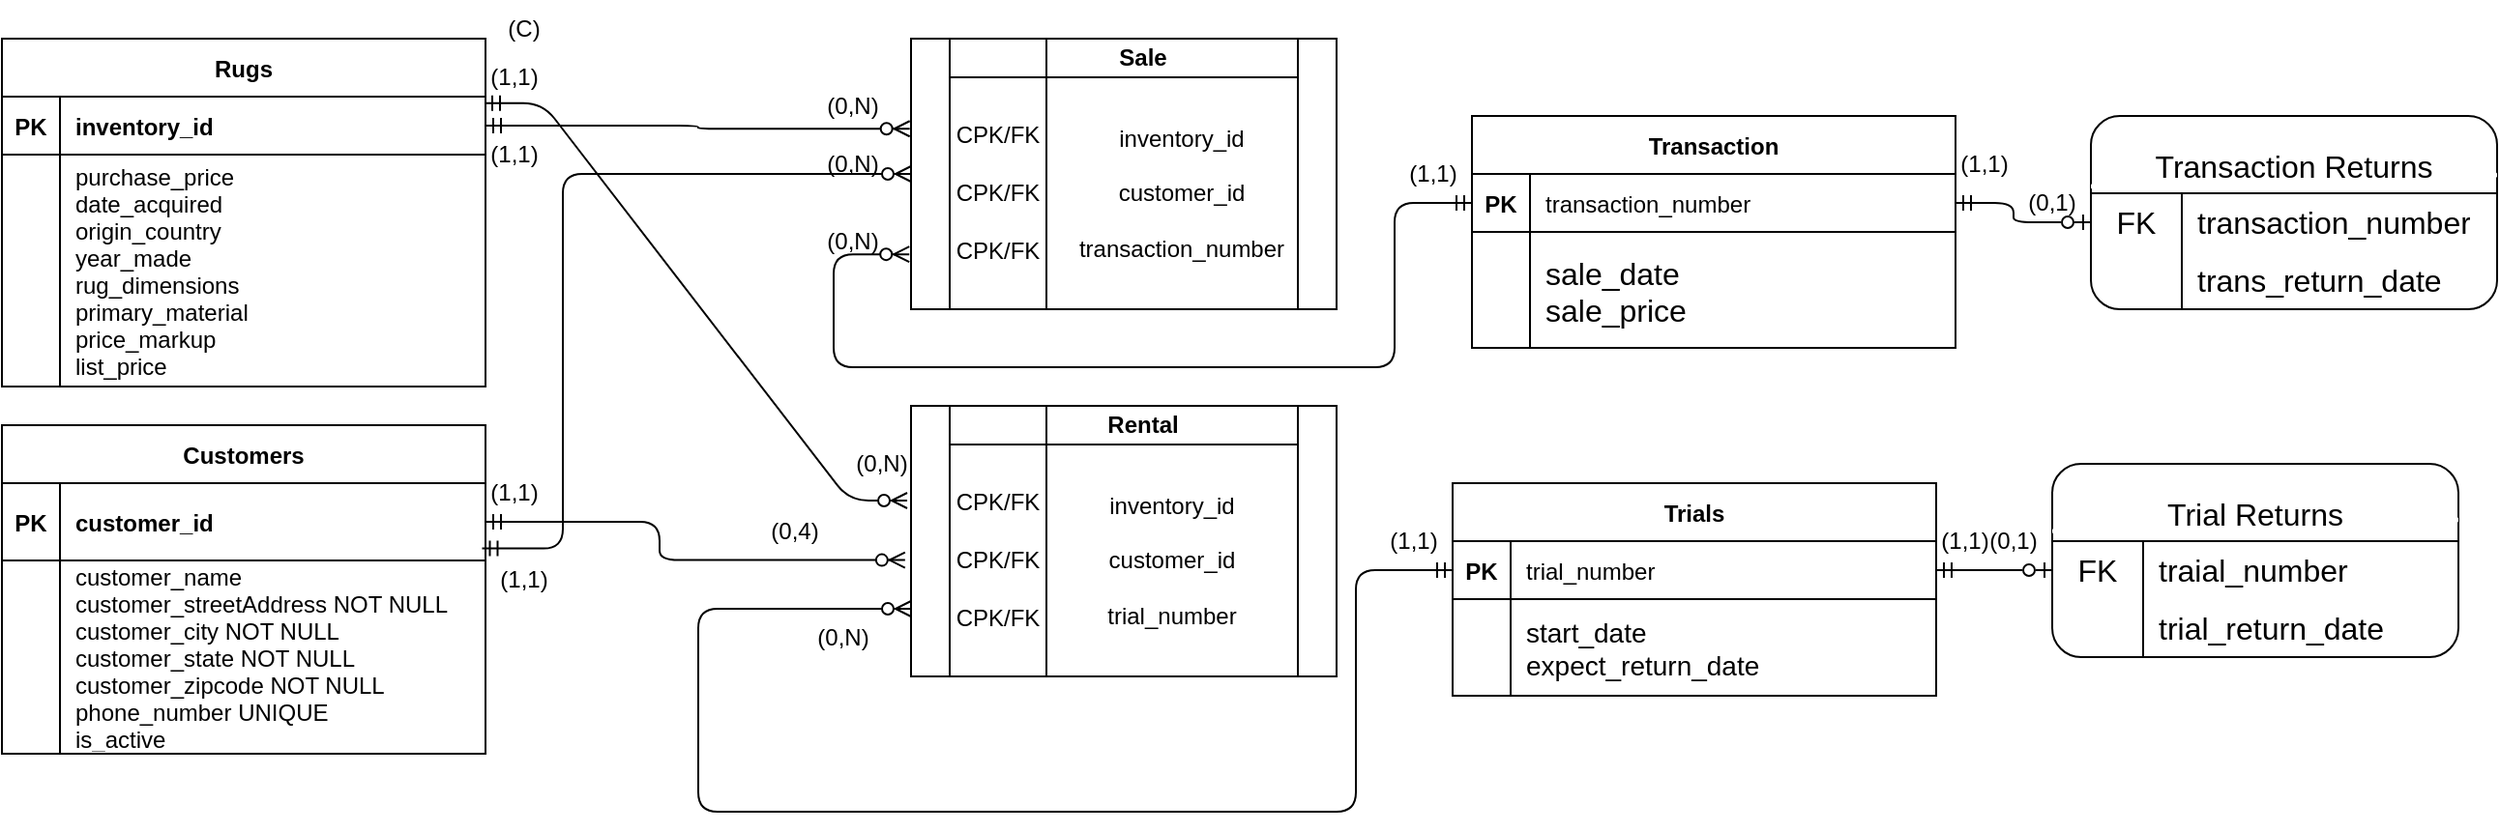 <mxfile version="21.7.5" type="github">
  <diagram id="R2lEEEUBdFMjLlhIrx00" name="Page-1">
    <mxGraphModel dx="1798" dy="968" grid="1" gridSize="10" guides="1" tooltips="1" connect="1" arrows="1" fold="1" page="1" pageScale="1" pageWidth="850" pageHeight="1100" math="0" shadow="0" extFonts="Permanent Marker^https://fonts.googleapis.com/css?family=Permanent+Marker">
      <root>
        <mxCell id="0" />
        <mxCell id="1" parent="0" />
        <mxCell id="C-vyLk0tnHw3VtMMgP7b-1" value="" style="edgeStyle=entityRelationEdgeStyle;endArrow=ERzeroToMany;startArrow=ERmandOne;endFill=1;startFill=0;entryX=-0.009;entryY=0.35;entryDx=0;entryDy=0;entryPerimeter=0;exitX=0.998;exitY=0.111;exitDx=0;exitDy=0;exitPerimeter=0;" parent="1" source="C-vyLk0tnHw3VtMMgP7b-24" target="LShmClLfT84cLfDmFWbB-32" edge="1">
          <mxGeometry width="100" height="100" relative="1" as="geometry">
            <mxPoint x="290" y="56" as="sourcePoint" />
            <mxPoint x="384" y="80" as="targetPoint" />
            <Array as="points">
              <mxPoint x="330" y="50" />
              <mxPoint x="310" y="130" />
              <mxPoint x="319" y="350" />
              <mxPoint x="360" y="280" />
              <mxPoint x="340" y="310" />
            </Array>
          </mxGeometry>
        </mxCell>
        <mxCell id="C-vyLk0tnHw3VtMMgP7b-2" value="Customers" style="shape=table;startSize=30;container=1;collapsible=1;childLayout=tableLayout;fixedRows=1;rowLines=0;fontStyle=1;align=center;resizeLast=1;" parent="1" vertex="1">
          <mxGeometry x="40" y="220" width="250" height="170" as="geometry" />
        </mxCell>
        <mxCell id="C-vyLk0tnHw3VtMMgP7b-3" value="" style="shape=partialRectangle;collapsible=0;dropTarget=0;pointerEvents=0;fillColor=none;points=[[0,0.5],[1,0.5]];portConstraint=eastwest;top=0;left=0;right=0;bottom=1;" parent="C-vyLk0tnHw3VtMMgP7b-2" vertex="1">
          <mxGeometry y="30" width="250" height="40" as="geometry" />
        </mxCell>
        <mxCell id="C-vyLk0tnHw3VtMMgP7b-4" value="PK" style="shape=partialRectangle;overflow=hidden;connectable=0;fillColor=none;top=0;left=0;bottom=0;right=0;fontStyle=1;" parent="C-vyLk0tnHw3VtMMgP7b-3" vertex="1">
          <mxGeometry width="30" height="40" as="geometry">
            <mxRectangle width="30" height="40" as="alternateBounds" />
          </mxGeometry>
        </mxCell>
        <mxCell id="C-vyLk0tnHw3VtMMgP7b-5" value="customer_id" style="shape=partialRectangle;overflow=hidden;connectable=0;fillColor=none;top=0;left=0;bottom=0;right=0;align=left;spacingLeft=6;fontStyle=1;" parent="C-vyLk0tnHw3VtMMgP7b-3" vertex="1">
          <mxGeometry x="30" width="220" height="40" as="geometry">
            <mxRectangle width="220" height="40" as="alternateBounds" />
          </mxGeometry>
        </mxCell>
        <mxCell id="C-vyLk0tnHw3VtMMgP7b-6" value="" style="shape=partialRectangle;collapsible=0;dropTarget=0;pointerEvents=0;fillColor=none;points=[[0,0.5],[1,0.5]];portConstraint=eastwest;top=0;left=0;right=0;bottom=0;" parent="C-vyLk0tnHw3VtMMgP7b-2" vertex="1">
          <mxGeometry y="70" width="250" height="100" as="geometry" />
        </mxCell>
        <mxCell id="C-vyLk0tnHw3VtMMgP7b-7" value="" style="shape=partialRectangle;overflow=hidden;connectable=0;fillColor=none;top=0;left=0;bottom=0;right=0;" parent="C-vyLk0tnHw3VtMMgP7b-6" vertex="1">
          <mxGeometry width="30" height="100" as="geometry">
            <mxRectangle width="30" height="100" as="alternateBounds" />
          </mxGeometry>
        </mxCell>
        <mxCell id="C-vyLk0tnHw3VtMMgP7b-8" value="customer_name &#xa;customer_streetAddress NOT NULL&#xa;customer_city NOT NULL&#xa;customer_state NOT NULL&#xa;customer_zipcode NOT NULL&#xa;phone_number UNIQUE&#xa;is_active" style="shape=partialRectangle;overflow=hidden;connectable=0;fillColor=none;top=0;left=0;bottom=0;right=0;align=left;spacingLeft=6;strokeColor=#FF3333;" parent="C-vyLk0tnHw3VtMMgP7b-6" vertex="1">
          <mxGeometry x="30" width="220" height="100" as="geometry">
            <mxRectangle width="220" height="100" as="alternateBounds" />
          </mxGeometry>
        </mxCell>
        <mxCell id="C-vyLk0tnHw3VtMMgP7b-13" value="Transaction" style="shape=table;startSize=30;container=1;collapsible=1;childLayout=tableLayout;fixedRows=1;rowLines=0;fontStyle=1;align=center;resizeLast=1;" parent="1" vertex="1">
          <mxGeometry x="800" y="60" width="250" height="120" as="geometry" />
        </mxCell>
        <mxCell id="C-vyLk0tnHw3VtMMgP7b-14" value="" style="shape=partialRectangle;collapsible=0;dropTarget=0;pointerEvents=0;fillColor=none;points=[[0,0.5],[1,0.5]];portConstraint=eastwest;top=0;left=0;right=0;bottom=1;" parent="C-vyLk0tnHw3VtMMgP7b-13" vertex="1">
          <mxGeometry y="30" width="250" height="30" as="geometry" />
        </mxCell>
        <mxCell id="C-vyLk0tnHw3VtMMgP7b-15" value="PK" style="shape=partialRectangle;overflow=hidden;connectable=0;fillColor=none;top=0;left=0;bottom=0;right=0;fontStyle=1;" parent="C-vyLk0tnHw3VtMMgP7b-14" vertex="1">
          <mxGeometry width="30" height="30" as="geometry">
            <mxRectangle width="30" height="30" as="alternateBounds" />
          </mxGeometry>
        </mxCell>
        <mxCell id="C-vyLk0tnHw3VtMMgP7b-16" value="transaction_number" style="shape=partialRectangle;overflow=hidden;connectable=0;fillColor=none;top=0;left=0;bottom=0;right=0;align=left;spacingLeft=6;fontStyle=0;" parent="C-vyLk0tnHw3VtMMgP7b-14" vertex="1">
          <mxGeometry x="30" width="220" height="30" as="geometry">
            <mxRectangle width="220" height="30" as="alternateBounds" />
          </mxGeometry>
        </mxCell>
        <mxCell id="C-vyLk0tnHw3VtMMgP7b-17" value="" style="shape=partialRectangle;collapsible=0;dropTarget=0;pointerEvents=0;fillColor=none;points=[[0,0.5],[1,0.5]];portConstraint=eastwest;top=0;left=0;right=0;bottom=0;" parent="C-vyLk0tnHw3VtMMgP7b-13" vertex="1">
          <mxGeometry y="60" width="250" height="60" as="geometry" />
        </mxCell>
        <mxCell id="C-vyLk0tnHw3VtMMgP7b-18" value="" style="shape=partialRectangle;overflow=hidden;connectable=0;fillColor=none;top=0;left=0;bottom=0;right=0;" parent="C-vyLk0tnHw3VtMMgP7b-17" vertex="1">
          <mxGeometry width="30" height="60" as="geometry">
            <mxRectangle width="30" height="60" as="alternateBounds" />
          </mxGeometry>
        </mxCell>
        <mxCell id="C-vyLk0tnHw3VtMMgP7b-19" value="sale_date&#xa;sale_price" style="shape=partialRectangle;overflow=hidden;connectable=0;fillColor=none;top=0;left=0;bottom=0;right=0;align=left;spacingLeft=6;fontSize=16;" parent="C-vyLk0tnHw3VtMMgP7b-17" vertex="1">
          <mxGeometry x="30" width="220" height="60" as="geometry">
            <mxRectangle width="220" height="60" as="alternateBounds" />
          </mxGeometry>
        </mxCell>
        <mxCell id="C-vyLk0tnHw3VtMMgP7b-23" value="Rugs" style="shape=table;startSize=30;container=1;collapsible=1;childLayout=tableLayout;fixedRows=1;rowLines=0;fontStyle=1;align=center;resizeLast=1;" parent="1" vertex="1">
          <mxGeometry x="40" y="20" width="250" height="180" as="geometry">
            <mxRectangle x="120" y="120" width="100" height="30" as="alternateBounds" />
          </mxGeometry>
        </mxCell>
        <mxCell id="C-vyLk0tnHw3VtMMgP7b-24" value="" style="shape=partialRectangle;collapsible=0;dropTarget=0;pointerEvents=0;fillColor=none;points=[[0,0.5],[1,0.5]];portConstraint=eastwest;top=0;left=0;right=0;bottom=1;" parent="C-vyLk0tnHw3VtMMgP7b-23" vertex="1">
          <mxGeometry y="30" width="250" height="30" as="geometry" />
        </mxCell>
        <mxCell id="C-vyLk0tnHw3VtMMgP7b-25" value="PK" style="shape=partialRectangle;overflow=hidden;connectable=0;fillColor=none;top=0;left=0;bottom=0;right=0;fontStyle=1;" parent="C-vyLk0tnHw3VtMMgP7b-24" vertex="1">
          <mxGeometry width="30" height="30" as="geometry">
            <mxRectangle width="30" height="30" as="alternateBounds" />
          </mxGeometry>
        </mxCell>
        <mxCell id="C-vyLk0tnHw3VtMMgP7b-26" value="inventory_id" style="shape=partialRectangle;overflow=hidden;connectable=0;fillColor=none;top=0;left=0;bottom=0;right=0;align=left;spacingLeft=6;fontStyle=1;" parent="C-vyLk0tnHw3VtMMgP7b-24" vertex="1">
          <mxGeometry x="30" width="220" height="30" as="geometry">
            <mxRectangle width="220" height="30" as="alternateBounds" />
          </mxGeometry>
        </mxCell>
        <mxCell id="C-vyLk0tnHw3VtMMgP7b-27" value="" style="shape=partialRectangle;collapsible=0;dropTarget=0;pointerEvents=0;fillColor=none;points=[[0,0.5],[1,0.5]];portConstraint=eastwest;top=0;left=0;right=0;bottom=0;" parent="C-vyLk0tnHw3VtMMgP7b-23" vertex="1">
          <mxGeometry y="60" width="250" height="120" as="geometry" />
        </mxCell>
        <mxCell id="C-vyLk0tnHw3VtMMgP7b-28" value="" style="shape=partialRectangle;overflow=hidden;connectable=0;fillColor=none;top=0;left=0;bottom=0;right=0;" parent="C-vyLk0tnHw3VtMMgP7b-27" vertex="1">
          <mxGeometry width="30" height="120" as="geometry">
            <mxRectangle width="30" height="120" as="alternateBounds" />
          </mxGeometry>
        </mxCell>
        <mxCell id="C-vyLk0tnHw3VtMMgP7b-29" value="purchase_price&#xa;date_acquired&#xa;origin_country&#xa;year_made&#xa;rug_dimensions&#xa;primary_material&#xa;price_markup&#xa;list_price" style="shape=partialRectangle;overflow=hidden;connectable=0;fillColor=none;top=0;left=0;bottom=0;right=0;align=left;spacingLeft=6;" parent="C-vyLk0tnHw3VtMMgP7b-27" vertex="1">
          <mxGeometry x="30" width="220" height="120" as="geometry">
            <mxRectangle width="220" height="120" as="alternateBounds" />
          </mxGeometry>
        </mxCell>
        <mxCell id="LShmClLfT84cLfDmFWbB-31" value="" style="group" vertex="1" connectable="0" parent="1">
          <mxGeometry x="510" y="210" width="220" height="140" as="geometry" />
        </mxCell>
        <mxCell id="LShmClLfT84cLfDmFWbB-32" value="" style="shape=process;whiteSpace=wrap;html=1;backgroundOutline=1;fillStyle=solid;" vertex="1" parent="LShmClLfT84cLfDmFWbB-31">
          <mxGeometry width="220" height="140" as="geometry" />
        </mxCell>
        <mxCell id="LShmClLfT84cLfDmFWbB-33" value="" style="shape=internalStorage;whiteSpace=wrap;html=1;backgroundOutline=1;container=1;dx=50;dy=20;" vertex="1" parent="LShmClLfT84cLfDmFWbB-31">
          <mxGeometry x="20" width="180" height="140" as="geometry" />
        </mxCell>
        <mxCell id="LShmClLfT84cLfDmFWbB-34" value="&lt;b&gt;Rental&lt;/b&gt;" style="text;html=1;strokeColor=none;fillColor=none;align=center;verticalAlign=middle;whiteSpace=wrap;rounded=0;" vertex="1" parent="LShmClLfT84cLfDmFWbB-33">
          <mxGeometry x="20" width="160" height="20" as="geometry" />
        </mxCell>
        <mxCell id="LShmClLfT84cLfDmFWbB-36" value="CPK/FK" style="text;html=1;strokeColor=none;fillColor=none;align=center;verticalAlign=middle;whiteSpace=wrap;rounded=0;" vertex="1" parent="LShmClLfT84cLfDmFWbB-33">
          <mxGeometry y="65" width="50" height="30" as="geometry" />
        </mxCell>
        <mxCell id="LShmClLfT84cLfDmFWbB-37" value="CPK/FK" style="text;html=1;strokeColor=none;fillColor=none;align=center;verticalAlign=middle;whiteSpace=wrap;rounded=0;" vertex="1" parent="LShmClLfT84cLfDmFWbB-33">
          <mxGeometry y="95" width="50" height="30" as="geometry" />
        </mxCell>
        <mxCell id="LShmClLfT84cLfDmFWbB-38" value="CPK/FK" style="text;html=1;strokeColor=none;fillColor=none;align=center;verticalAlign=middle;whiteSpace=wrap;rounded=0;" vertex="1" parent="LShmClLfT84cLfDmFWbB-33">
          <mxGeometry y="35" width="50" height="30" as="geometry" />
        </mxCell>
        <mxCell id="LShmClLfT84cLfDmFWbB-35" value="inventory_id&lt;br&gt;&lt;br&gt;customer_id&lt;br&gt;&lt;br&gt;trial_number" style="text;html=1;strokeColor=none;fillColor=none;align=center;verticalAlign=middle;whiteSpace=wrap;rounded=0;" vertex="1" parent="LShmClLfT84cLfDmFWbB-31">
          <mxGeometry x="70" y="20" width="130" height="120" as="geometry" />
        </mxCell>
        <mxCell id="LShmClLfT84cLfDmFWbB-39" value="" style="edgeStyle=orthogonalEdgeStyle;endArrow=ERzeroToMany;startArrow=ERmandOne;endFill=1;startFill=0;entryX=-0.014;entryY=0.57;entryDx=0;entryDy=0;exitX=1;exitY=0.5;exitDx=0;exitDy=0;entryPerimeter=0;" edge="1" parent="1" source="C-vyLk0tnHw3VtMMgP7b-3" target="LShmClLfT84cLfDmFWbB-32">
          <mxGeometry width="100" height="100" relative="1" as="geometry">
            <mxPoint x="640" y="100" as="sourcePoint" />
            <mxPoint x="749" y="341" as="targetPoint" />
            <Array as="points">
              <mxPoint x="380" y="270" />
              <mxPoint x="380" y="290" />
            </Array>
          </mxGeometry>
        </mxCell>
        <mxCell id="LShmClLfT84cLfDmFWbB-44" value="Trials" style="shape=table;startSize=30;container=1;collapsible=1;childLayout=tableLayout;fixedRows=1;rowLines=0;fontStyle=1;align=center;resizeLast=1;" vertex="1" parent="1">
          <mxGeometry x="790" y="250" width="250" height="110" as="geometry" />
        </mxCell>
        <mxCell id="LShmClLfT84cLfDmFWbB-45" value="" style="shape=partialRectangle;collapsible=0;dropTarget=0;pointerEvents=0;fillColor=none;points=[[0,0.5],[1,0.5]];portConstraint=eastwest;top=0;left=0;right=0;bottom=1;" vertex="1" parent="LShmClLfT84cLfDmFWbB-44">
          <mxGeometry y="30" width="250" height="30" as="geometry" />
        </mxCell>
        <mxCell id="LShmClLfT84cLfDmFWbB-46" value="PK" style="shape=partialRectangle;overflow=hidden;connectable=0;fillColor=none;top=0;left=0;bottom=0;right=0;fontStyle=1;" vertex="1" parent="LShmClLfT84cLfDmFWbB-45">
          <mxGeometry width="30" height="30" as="geometry">
            <mxRectangle width="30" height="30" as="alternateBounds" />
          </mxGeometry>
        </mxCell>
        <mxCell id="LShmClLfT84cLfDmFWbB-47" value="trial_number" style="shape=partialRectangle;overflow=hidden;connectable=0;fillColor=none;top=0;left=0;bottom=0;right=0;align=left;spacingLeft=6;fontStyle=0;" vertex="1" parent="LShmClLfT84cLfDmFWbB-45">
          <mxGeometry x="30" width="220" height="30" as="geometry">
            <mxRectangle width="220" height="30" as="alternateBounds" />
          </mxGeometry>
        </mxCell>
        <mxCell id="LShmClLfT84cLfDmFWbB-48" value="" style="shape=partialRectangle;collapsible=0;dropTarget=0;pointerEvents=0;fillColor=none;points=[[0,0.5],[1,0.5]];portConstraint=eastwest;top=0;left=0;right=0;bottom=0;" vertex="1" parent="LShmClLfT84cLfDmFWbB-44">
          <mxGeometry y="60" width="250" height="50" as="geometry" />
        </mxCell>
        <mxCell id="LShmClLfT84cLfDmFWbB-49" value="" style="shape=partialRectangle;overflow=hidden;connectable=0;fillColor=none;top=0;left=0;bottom=0;right=0;" vertex="1" parent="LShmClLfT84cLfDmFWbB-48">
          <mxGeometry width="30" height="50" as="geometry">
            <mxRectangle width="30" height="50" as="alternateBounds" />
          </mxGeometry>
        </mxCell>
        <mxCell id="LShmClLfT84cLfDmFWbB-50" value="start_date&#xa;expect_return_date" style="shape=partialRectangle;overflow=hidden;connectable=0;fillColor=none;top=0;left=0;bottom=0;right=0;align=left;spacingLeft=6;fontSize=14;" vertex="1" parent="LShmClLfT84cLfDmFWbB-48">
          <mxGeometry x="30" width="220" height="50" as="geometry">
            <mxRectangle width="220" height="50" as="alternateBounds" />
          </mxGeometry>
        </mxCell>
        <mxCell id="LShmClLfT84cLfDmFWbB-61" value="" style="group" vertex="1" connectable="0" parent="1">
          <mxGeometry x="1120" y="60" width="210" height="100" as="geometry" />
        </mxCell>
        <mxCell id="LShmClLfT84cLfDmFWbB-41" value="" style="rounded=1;whiteSpace=wrap;html=1;fillStyle=hatch;" vertex="1" parent="LShmClLfT84cLfDmFWbB-61">
          <mxGeometry width="210" height="100" as="geometry" />
        </mxCell>
        <mxCell id="LShmClLfT84cLfDmFWbB-51" value="Transaction Returns" style="shape=table;startSize=30;container=1;collapsible=0;childLayout=tableLayout;fixedRows=1;rowLines=0;fontStyle=0;strokeColor=default;fontSize=16;perimeterSpacing=2;fillStyle=hatch;backgroundOutline=0;swimlaneHead=0;swimlaneBody=0;rounded=1;" vertex="1" parent="LShmClLfT84cLfDmFWbB-61">
          <mxGeometry y="10" width="210" height="90" as="geometry" />
        </mxCell>
        <mxCell id="LShmClLfT84cLfDmFWbB-52" value="" style="shape=tableRow;horizontal=0;startSize=0;swimlaneHead=0;swimlaneBody=0;top=0;left=0;bottom=0;right=0;collapsible=0;dropTarget=0;fillColor=none;points=[[0,0.5],[1,0.5]];portConstraint=eastwest;strokeColor=inherit;fontSize=16;" vertex="1" parent="LShmClLfT84cLfDmFWbB-51">
          <mxGeometry y="30" width="210" height="30" as="geometry" />
        </mxCell>
        <mxCell id="LShmClLfT84cLfDmFWbB-53" value="FK" style="shape=partialRectangle;html=1;whiteSpace=wrap;connectable=0;fillColor=none;top=0;left=0;bottom=0;right=0;overflow=hidden;pointerEvents=1;strokeColor=inherit;fontSize=16;" vertex="1" parent="LShmClLfT84cLfDmFWbB-52">
          <mxGeometry width="47" height="30" as="geometry">
            <mxRectangle width="47" height="30" as="alternateBounds" />
          </mxGeometry>
        </mxCell>
        <mxCell id="LShmClLfT84cLfDmFWbB-54" value="transaction_number" style="shape=partialRectangle;html=1;whiteSpace=wrap;connectable=0;fillColor=none;top=0;left=0;bottom=0;right=0;align=left;spacingLeft=6;overflow=hidden;strokeColor=inherit;fontSize=16;" vertex="1" parent="LShmClLfT84cLfDmFWbB-52">
          <mxGeometry x="47" width="163" height="30" as="geometry">
            <mxRectangle width="163" height="30" as="alternateBounds" />
          </mxGeometry>
        </mxCell>
        <mxCell id="LShmClLfT84cLfDmFWbB-58" value="" style="shape=tableRow;horizontal=0;startSize=0;swimlaneHead=0;swimlaneBody=0;top=0;left=0;bottom=0;right=0;collapsible=0;dropTarget=0;fillColor=none;points=[[0,0.5],[1,0.5]];portConstraint=eastwest;strokeColor=inherit;fontSize=16;" vertex="1" parent="LShmClLfT84cLfDmFWbB-51">
          <mxGeometry y="60" width="210" height="30" as="geometry" />
        </mxCell>
        <mxCell id="LShmClLfT84cLfDmFWbB-59" value="" style="shape=partialRectangle;html=1;whiteSpace=wrap;connectable=0;fillColor=none;top=0;left=0;bottom=0;right=0;overflow=hidden;strokeColor=inherit;fontSize=16;" vertex="1" parent="LShmClLfT84cLfDmFWbB-58">
          <mxGeometry width="47" height="30" as="geometry">
            <mxRectangle width="47" height="30" as="alternateBounds" />
          </mxGeometry>
        </mxCell>
        <mxCell id="LShmClLfT84cLfDmFWbB-60" value="trans_return_date" style="shape=partialRectangle;html=1;whiteSpace=wrap;connectable=0;fillColor=none;top=0;left=0;bottom=0;right=0;align=left;spacingLeft=6;overflow=hidden;strokeColor=inherit;fontSize=16;" vertex="1" parent="LShmClLfT84cLfDmFWbB-58">
          <mxGeometry x="47" width="163" height="30" as="geometry">
            <mxRectangle width="163" height="30" as="alternateBounds" />
          </mxGeometry>
        </mxCell>
        <mxCell id="LShmClLfT84cLfDmFWbB-69" value="" style="group" vertex="1" connectable="0" parent="1">
          <mxGeometry x="1100" y="240" width="210" height="100" as="geometry" />
        </mxCell>
        <mxCell id="LShmClLfT84cLfDmFWbB-70" value="" style="rounded=1;whiteSpace=wrap;html=1;fillStyle=hatch;" vertex="1" parent="LShmClLfT84cLfDmFWbB-69">
          <mxGeometry width="210" height="100" as="geometry" />
        </mxCell>
        <mxCell id="LShmClLfT84cLfDmFWbB-71" value="Trial Returns" style="shape=table;startSize=30;container=1;collapsible=0;childLayout=tableLayout;fixedRows=1;rowLines=0;fontStyle=0;strokeColor=default;fontSize=16;perimeterSpacing=2;fillStyle=hatch;backgroundOutline=0;swimlaneHead=0;swimlaneBody=0;rounded=1;" vertex="1" parent="LShmClLfT84cLfDmFWbB-69">
          <mxGeometry y="10" width="210" height="90" as="geometry" />
        </mxCell>
        <mxCell id="LShmClLfT84cLfDmFWbB-72" value="" style="shape=tableRow;horizontal=0;startSize=0;swimlaneHead=0;swimlaneBody=0;top=0;left=0;bottom=0;right=0;collapsible=0;dropTarget=0;fillColor=none;points=[[0,0.5],[1,0.5]];portConstraint=eastwest;strokeColor=inherit;fontSize=16;" vertex="1" parent="LShmClLfT84cLfDmFWbB-71">
          <mxGeometry y="30" width="210" height="30" as="geometry" />
        </mxCell>
        <mxCell id="LShmClLfT84cLfDmFWbB-73" value="FK" style="shape=partialRectangle;html=1;whiteSpace=wrap;connectable=0;fillColor=none;top=0;left=0;bottom=0;right=0;overflow=hidden;pointerEvents=1;strokeColor=inherit;fontSize=16;" vertex="1" parent="LShmClLfT84cLfDmFWbB-72">
          <mxGeometry width="47" height="30" as="geometry">
            <mxRectangle width="47" height="30" as="alternateBounds" />
          </mxGeometry>
        </mxCell>
        <mxCell id="LShmClLfT84cLfDmFWbB-74" value="traial_number" style="shape=partialRectangle;html=1;whiteSpace=wrap;connectable=0;fillColor=none;top=0;left=0;bottom=0;right=0;align=left;spacingLeft=6;overflow=hidden;strokeColor=inherit;fontSize=16;" vertex="1" parent="LShmClLfT84cLfDmFWbB-72">
          <mxGeometry x="47" width="163" height="30" as="geometry">
            <mxRectangle width="163" height="30" as="alternateBounds" />
          </mxGeometry>
        </mxCell>
        <mxCell id="LShmClLfT84cLfDmFWbB-75" value="" style="shape=tableRow;horizontal=0;startSize=0;swimlaneHead=0;swimlaneBody=0;top=0;left=0;bottom=0;right=0;collapsible=0;dropTarget=0;fillColor=none;points=[[0,0.5],[1,0.5]];portConstraint=eastwest;strokeColor=inherit;fontSize=16;" vertex="1" parent="LShmClLfT84cLfDmFWbB-71">
          <mxGeometry y="60" width="210" height="30" as="geometry" />
        </mxCell>
        <mxCell id="LShmClLfT84cLfDmFWbB-76" value="" style="shape=partialRectangle;html=1;whiteSpace=wrap;connectable=0;fillColor=none;top=0;left=0;bottom=0;right=0;overflow=hidden;strokeColor=inherit;fontSize=16;" vertex="1" parent="LShmClLfT84cLfDmFWbB-75">
          <mxGeometry width="47" height="30" as="geometry">
            <mxRectangle width="47" height="30" as="alternateBounds" />
          </mxGeometry>
        </mxCell>
        <mxCell id="LShmClLfT84cLfDmFWbB-77" value="trial_return_date" style="shape=partialRectangle;html=1;whiteSpace=wrap;connectable=0;fillColor=none;top=0;left=0;bottom=0;right=0;align=left;spacingLeft=6;overflow=hidden;strokeColor=inherit;fontSize=16;" vertex="1" parent="LShmClLfT84cLfDmFWbB-75">
          <mxGeometry x="47" width="163" height="30" as="geometry">
            <mxRectangle width="163" height="30" as="alternateBounds" />
          </mxGeometry>
        </mxCell>
        <mxCell id="LShmClLfT84cLfDmFWbB-91" value="" style="edgeStyle=orthogonalEdgeStyle;endArrow=ERzeroToMany;startArrow=ERmandOne;endFill=1;startFill=0;entryX=0;entryY=0.5;entryDx=0;entryDy=0;exitX=0.993;exitY=0.844;exitDx=0;exitDy=0;exitPerimeter=0;" edge="1" parent="1" source="C-vyLk0tnHw3VtMMgP7b-3" target="LShmClLfT84cLfDmFWbB-1">
          <mxGeometry width="100" height="100" relative="1" as="geometry">
            <mxPoint x="300" y="280" as="sourcePoint" />
            <mxPoint x="527" y="310" as="targetPoint" />
            <Array as="points">
              <mxPoint x="330" y="284" />
              <mxPoint x="330" y="90" />
            </Array>
          </mxGeometry>
        </mxCell>
        <mxCell id="LShmClLfT84cLfDmFWbB-92" value="" style="edgeStyle=orthogonalEdgeStyle;endArrow=ERzeroToMany;startArrow=ERmandOne;endFill=1;startFill=0;exitX=1;exitY=0.5;exitDx=0;exitDy=0;entryX=-0.003;entryY=0.333;entryDx=0;entryDy=0;entryPerimeter=0;" edge="1" parent="1" source="C-vyLk0tnHw3VtMMgP7b-24" target="LShmClLfT84cLfDmFWbB-1">
          <mxGeometry width="100" height="100" relative="1" as="geometry">
            <mxPoint x="300" y="70" as="sourcePoint" />
            <mxPoint x="530" y="140" as="targetPoint" />
          </mxGeometry>
        </mxCell>
        <mxCell id="LShmClLfT84cLfDmFWbB-22" value="" style="group" vertex="1" connectable="0" parent="1">
          <mxGeometry x="510" y="20" width="220" height="140" as="geometry" />
        </mxCell>
        <mxCell id="LShmClLfT84cLfDmFWbB-1" value="" style="shape=process;whiteSpace=wrap;html=1;backgroundOutline=1;fillStyle=solid;" vertex="1" parent="LShmClLfT84cLfDmFWbB-22">
          <mxGeometry width="220" height="140" as="geometry" />
        </mxCell>
        <mxCell id="LShmClLfT84cLfDmFWbB-14" value="" style="shape=internalStorage;whiteSpace=wrap;html=1;backgroundOutline=1;container=1;dx=50;dy=20;" vertex="1" parent="LShmClLfT84cLfDmFWbB-22">
          <mxGeometry x="20" width="180" height="140" as="geometry" />
        </mxCell>
        <mxCell id="LShmClLfT84cLfDmFWbB-26" value="inventory_id&lt;br&gt;&lt;br&gt;customer_id&lt;br&gt;&lt;br&gt;transaction_number" style="text;html=1;strokeColor=none;fillColor=none;align=center;verticalAlign=middle;whiteSpace=wrap;rounded=0;" vertex="1" parent="LShmClLfT84cLfDmFWbB-14">
          <mxGeometry x="50" y="20" width="140" height="120" as="geometry" />
        </mxCell>
        <mxCell id="LShmClLfT84cLfDmFWbB-28" value="CPK/FK" style="text;html=1;strokeColor=none;fillColor=none;align=center;verticalAlign=middle;whiteSpace=wrap;rounded=0;" vertex="1" parent="LShmClLfT84cLfDmFWbB-14">
          <mxGeometry y="65" width="50" height="30" as="geometry" />
        </mxCell>
        <mxCell id="LShmClLfT84cLfDmFWbB-30" value="CPK/FK" style="text;html=1;strokeColor=none;fillColor=none;align=center;verticalAlign=middle;whiteSpace=wrap;rounded=0;" vertex="1" parent="LShmClLfT84cLfDmFWbB-14">
          <mxGeometry y="95" width="50" height="30" as="geometry" />
        </mxCell>
        <mxCell id="LShmClLfT84cLfDmFWbB-29" value="CPK/FK" style="text;html=1;strokeColor=none;fillColor=none;align=center;verticalAlign=middle;whiteSpace=wrap;rounded=0;" vertex="1" parent="LShmClLfT84cLfDmFWbB-14">
          <mxGeometry y="35" width="50" height="30" as="geometry" />
        </mxCell>
        <mxCell id="LShmClLfT84cLfDmFWbB-23" value="&lt;b&gt;Sale&lt;/b&gt;" style="text;html=1;strokeColor=none;fillColor=none;align=center;verticalAlign=middle;whiteSpace=wrap;rounded=0;" vertex="1" parent="LShmClLfT84cLfDmFWbB-22">
          <mxGeometry x="40" width="160" height="20" as="geometry" />
        </mxCell>
        <mxCell id="LShmClLfT84cLfDmFWbB-105" value="(0,N)" style="text;html=1;strokeColor=none;fillColor=none;align=center;verticalAlign=middle;whiteSpace=wrap;rounded=0;" vertex="1" parent="LShmClLfT84cLfDmFWbB-22">
          <mxGeometry x="-60" y="50" width="60" height="30" as="geometry" />
        </mxCell>
        <mxCell id="LShmClLfT84cLfDmFWbB-106" value="(0,N)" style="text;html=1;strokeColor=none;fillColor=none;align=center;verticalAlign=middle;whiteSpace=wrap;rounded=0;" vertex="1" parent="LShmClLfT84cLfDmFWbB-22">
          <mxGeometry x="-60" y="90" width="60" height="30" as="geometry" />
        </mxCell>
        <mxCell id="LShmClLfT84cLfDmFWbB-93" value="" style="edgeStyle=orthogonalEdgeStyle;endArrow=ERzeroToMany;startArrow=ERmandOne;endFill=1;startFill=0;entryX=-0.004;entryY=0.797;entryDx=0;entryDy=0;entryPerimeter=0;exitX=0;exitY=0.5;exitDx=0;exitDy=0;" edge="1" parent="1" source="C-vyLk0tnHw3VtMMgP7b-14" target="LShmClLfT84cLfDmFWbB-1">
          <mxGeometry width="100" height="100" relative="1" as="geometry">
            <mxPoint x="790" y="90" as="sourcePoint" />
            <mxPoint x="502" y="126" as="targetPoint" />
            <Array as="points">
              <mxPoint x="760" y="105" />
              <mxPoint x="760" y="190" />
              <mxPoint x="470" y="190" />
              <mxPoint x="470" y="132" />
            </Array>
          </mxGeometry>
        </mxCell>
        <mxCell id="LShmClLfT84cLfDmFWbB-94" value="" style="edgeStyle=orthogonalEdgeStyle;endArrow=ERzeroToMany;startArrow=ERmandOne;endFill=1;startFill=0;exitX=0;exitY=0.5;exitDx=0;exitDy=0;entryX=0;entryY=0.75;entryDx=0;entryDy=0;" edge="1" parent="1" source="LShmClLfT84cLfDmFWbB-45" target="LShmClLfT84cLfDmFWbB-32">
          <mxGeometry width="100" height="100" relative="1" as="geometry">
            <mxPoint x="839.97" y="270" as="sourcePoint" />
            <mxPoint x="400" y="370" as="targetPoint" />
            <Array as="points">
              <mxPoint x="740" y="295" />
              <mxPoint x="740" y="420" />
              <mxPoint x="400" y="420" />
              <mxPoint x="400" y="315" />
            </Array>
          </mxGeometry>
        </mxCell>
        <mxCell id="LShmClLfT84cLfDmFWbB-95" value="" style="edgeStyle=orthogonalEdgeStyle;endArrow=ERzeroToOne;startArrow=ERmandOne;endFill=0;startFill=0;exitX=1;exitY=0.5;exitDx=0;exitDy=0;entryX=0;entryY=0.5;entryDx=0;entryDy=0;" edge="1" parent="1" source="LShmClLfT84cLfDmFWbB-45" target="LShmClLfT84cLfDmFWbB-72">
          <mxGeometry width="100" height="100" relative="1" as="geometry">
            <mxPoint x="1050" y="300" as="sourcePoint" />
            <mxPoint x="1200" y="280" as="targetPoint" />
            <Array as="points">
              <mxPoint x="1060" y="295" />
              <mxPoint x="1060" y="295" />
            </Array>
          </mxGeometry>
        </mxCell>
        <mxCell id="LShmClLfT84cLfDmFWbB-96" value="" style="edgeStyle=orthogonalEdgeStyle;endArrow=ERzeroToOne;startArrow=ERmandOne;endFill=0;startFill=0;exitX=1;exitY=0.5;exitDx=0;exitDy=0;entryX=0;entryY=0.5;entryDx=0;entryDy=0;" edge="1" parent="1" source="C-vyLk0tnHw3VtMMgP7b-14" target="LShmClLfT84cLfDmFWbB-52">
          <mxGeometry width="100" height="100" relative="1" as="geometry">
            <mxPoint x="1060" y="130" as="sourcePoint" />
            <mxPoint x="1235" y="140" as="targetPoint" />
            <Array as="points">
              <mxPoint x="1080" y="105" />
              <mxPoint x="1080" y="115" />
            </Array>
          </mxGeometry>
        </mxCell>
        <mxCell id="LShmClLfT84cLfDmFWbB-97" value="(C)" style="text;html=1;strokeColor=none;fillColor=none;align=center;verticalAlign=middle;whiteSpace=wrap;rounded=0;" vertex="1" parent="1">
          <mxGeometry x="280" width="60" height="30" as="geometry" />
        </mxCell>
        <mxCell id="LShmClLfT84cLfDmFWbB-98" value="(0,4)" style="text;html=1;strokeColor=none;fillColor=none;align=center;verticalAlign=middle;whiteSpace=wrap;rounded=0;" vertex="1" parent="1">
          <mxGeometry x="420" y="260" width="60" height="30" as="geometry" />
        </mxCell>
        <mxCell id="LShmClLfT84cLfDmFWbB-104" value="(0,N)" style="text;html=1;strokeColor=none;fillColor=none;align=center;verticalAlign=middle;whiteSpace=wrap;rounded=0;" vertex="1" parent="1">
          <mxGeometry x="450" y="40" width="60" height="30" as="geometry" />
        </mxCell>
        <mxCell id="LShmClLfT84cLfDmFWbB-108" value="(0,1)" style="text;html=1;strokeColor=none;fillColor=none;align=center;verticalAlign=middle;whiteSpace=wrap;rounded=0;" vertex="1" parent="1">
          <mxGeometry x="1050" y="265" width="60" height="30" as="geometry" />
        </mxCell>
        <mxCell id="LShmClLfT84cLfDmFWbB-107" value="(0,1)" style="text;html=1;strokeColor=none;fillColor=none;align=center;verticalAlign=middle;whiteSpace=wrap;rounded=0;" vertex="1" parent="1">
          <mxGeometry x="1070" y="90" width="60" height="30" as="geometry" />
        </mxCell>
        <mxCell id="LShmClLfT84cLfDmFWbB-109" value="(1,1)" style="text;html=1;strokeColor=none;fillColor=none;align=center;verticalAlign=middle;whiteSpace=wrap;rounded=0;" vertex="1" parent="1">
          <mxGeometry x="740" y="265" width="60" height="30" as="geometry" />
        </mxCell>
        <mxCell id="LShmClLfT84cLfDmFWbB-110" value="(1,1)" style="text;html=1;strokeColor=none;fillColor=none;align=center;verticalAlign=middle;whiteSpace=wrap;rounded=0;" vertex="1" parent="1">
          <mxGeometry x="750" y="75" width="60" height="30" as="geometry" />
        </mxCell>
        <mxCell id="LShmClLfT84cLfDmFWbB-111" value="(1,1)" style="text;html=1;strokeColor=none;fillColor=none;align=center;verticalAlign=middle;whiteSpace=wrap;rounded=0;" vertex="1" parent="1">
          <mxGeometry x="290" y="30" width="30" height="20" as="geometry" />
        </mxCell>
        <mxCell id="LShmClLfT84cLfDmFWbB-112" value="(1,1)" style="text;html=1;strokeColor=none;fillColor=none;align=center;verticalAlign=middle;whiteSpace=wrap;rounded=0;" vertex="1" parent="1">
          <mxGeometry x="290" y="70" width="30" height="20" as="geometry" />
        </mxCell>
        <mxCell id="LShmClLfT84cLfDmFWbB-114" value="(1,1)" style="text;html=1;strokeColor=none;fillColor=none;align=center;verticalAlign=middle;whiteSpace=wrap;rounded=0;" vertex="1" parent="1">
          <mxGeometry x="290" y="245" width="30" height="20" as="geometry" />
        </mxCell>
        <mxCell id="LShmClLfT84cLfDmFWbB-115" value="(1,1)" style="text;html=1;strokeColor=none;fillColor=none;align=center;verticalAlign=middle;whiteSpace=wrap;rounded=0;" vertex="1" parent="1">
          <mxGeometry x="295" y="290" width="30" height="20" as="geometry" />
        </mxCell>
        <mxCell id="LShmClLfT84cLfDmFWbB-117" value="(1,1)" style="text;html=1;strokeColor=none;fillColor=none;align=center;verticalAlign=middle;whiteSpace=wrap;rounded=0;" vertex="1" parent="1">
          <mxGeometry x="1040" y="270" width="30" height="20" as="geometry" />
        </mxCell>
        <mxCell id="LShmClLfT84cLfDmFWbB-118" value="(1,1)" style="text;html=1;strokeColor=none;fillColor=none;align=center;verticalAlign=middle;whiteSpace=wrap;rounded=0;" vertex="1" parent="1">
          <mxGeometry x="1050" y="75" width="30" height="20" as="geometry" />
        </mxCell>
        <mxCell id="LShmClLfT84cLfDmFWbB-119" value="(0,N)" style="text;html=1;strokeColor=none;fillColor=none;align=center;verticalAlign=middle;whiteSpace=wrap;rounded=0;" vertex="1" parent="1">
          <mxGeometry x="460" y="320" width="30" height="20" as="geometry" />
        </mxCell>
        <mxCell id="LShmClLfT84cLfDmFWbB-123" value="(0,N)" style="text;html=1;strokeColor=none;fillColor=none;align=center;verticalAlign=middle;whiteSpace=wrap;rounded=0;" vertex="1" parent="1">
          <mxGeometry x="480" y="230" width="30" height="20" as="geometry" />
        </mxCell>
      </root>
    </mxGraphModel>
  </diagram>
</mxfile>
